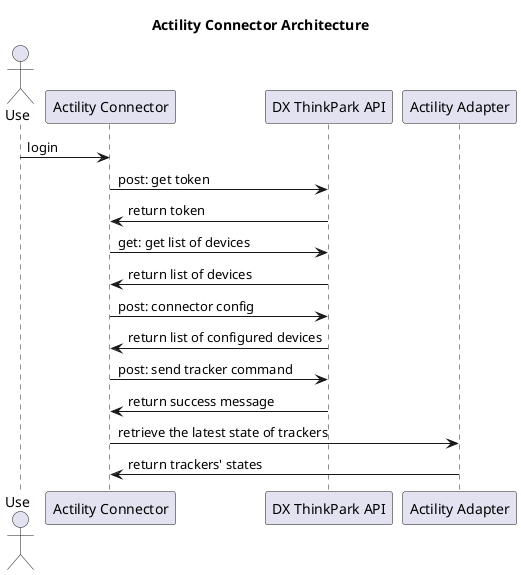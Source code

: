 @startuml
title Actility Connector Architecture

actor "Use" as use
participant "Actility Connector" as connector
participant "DX ThinkPark API" as thinkPark
participant "Actility Adapter" as actilityAdapter

use -> connector: login
connector -> thinkPark: post: get token
thinkPark -> connector: return token
connector -> thinkPark: get: get list of devices
thinkPark -> connector: return list of devices
connector -> thinkPark: post: connector config
thinkPark -> connector: return list of configured devices
connector -> thinkPark: post: send tracker command
thinkPark -> connector: return success message
connector -> actilityAdapter: retrieve the latest state of trackers
actilityAdapter -> connector: return trackers' states
@enduml